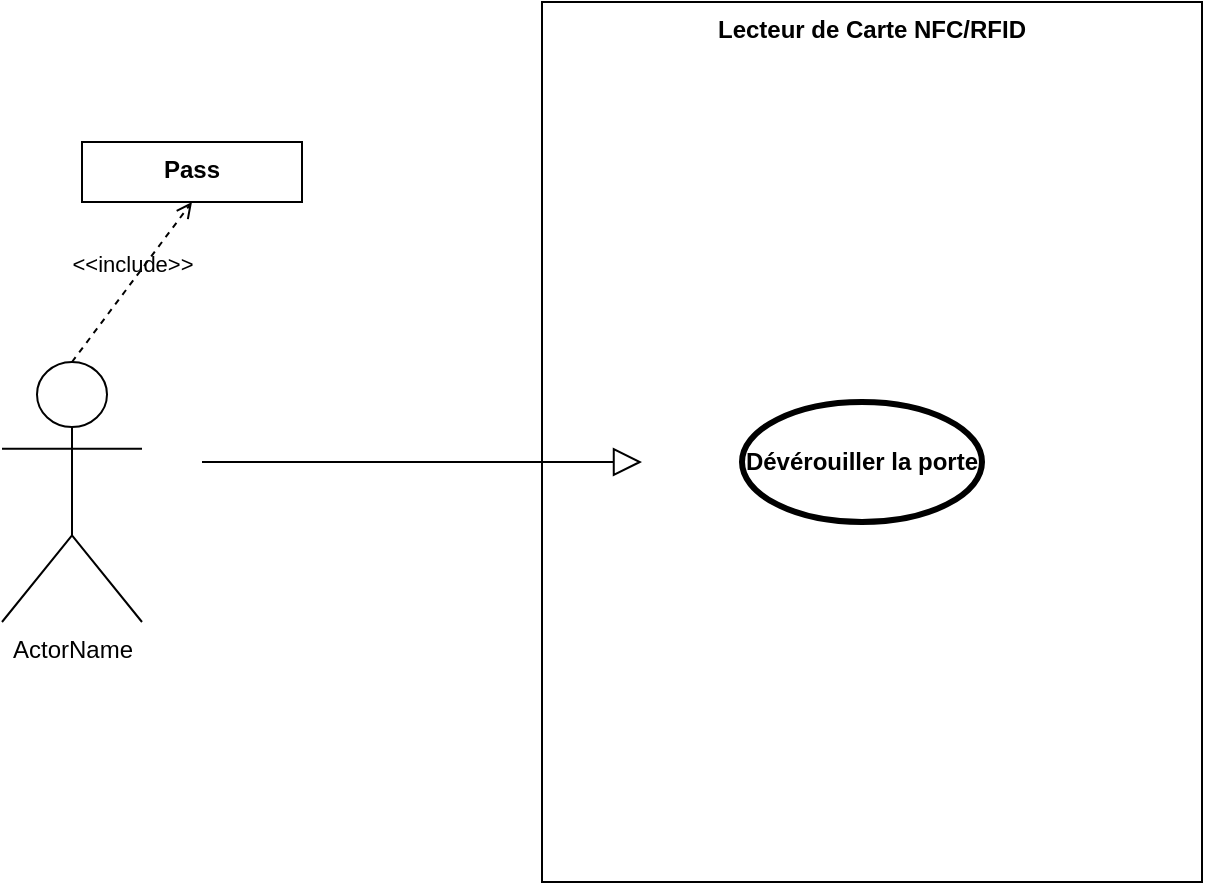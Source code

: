 <mxfile version="14.5.1" type="device"><diagram id="EJEaBxm6WMPjPGFHsnqC" name="Page-1"><mxGraphModel dx="1422" dy="832" grid="1" gridSize="10" guides="1" tooltips="1" connect="1" arrows="1" fold="1" page="1" pageScale="1" pageWidth="827" pageHeight="1169" math="0" shadow="0"><root><mxCell id="0"/><mxCell id="1" parent="0"/><mxCell id="vV7lB3zMnzWbslwnQIwY-1" value="ActorName" style="shape=umlActor;html=1;verticalLabelPosition=bottom;verticalAlign=top;align=center;" vertex="1" parent="1"><mxGeometry x="10" y="270" width="70" height="130" as="geometry"/></mxCell><mxCell id="vV7lB3zMnzWbslwnQIwY-2" value="Pass" style="shape=rect;html=1;verticalAlign=top;fontStyle=1;whiteSpace=wrap;align=center;" vertex="1" parent="1"><mxGeometry x="50" y="160" width="110" height="30" as="geometry"/></mxCell><mxCell id="vV7lB3zMnzWbslwnQIwY-3" value="&amp;lt;&amp;lt;include&amp;gt;&amp;gt;" style="edgeStyle=none;html=1;endArrow=open;verticalAlign=bottom;dashed=1;labelBackgroundColor=none;exitX=0.5;exitY=0;exitDx=0;exitDy=0;exitPerimeter=0;entryX=0.5;entryY=1;entryDx=0;entryDy=0;" edge="1" parent="1" source="vV7lB3zMnzWbslwnQIwY-1" target="vV7lB3zMnzWbslwnQIwY-2"><mxGeometry width="160" relative="1" as="geometry"><mxPoint x="500" y="430" as="sourcePoint"/><mxPoint x="660" y="430" as="targetPoint"/></mxGeometry></mxCell><mxCell id="vV7lB3zMnzWbslwnQIwY-6" value="Lecteur de Carte NFC/RFID" style="shape=rect;html=1;verticalAlign=top;fontStyle=1;whiteSpace=wrap;align=center;" vertex="1" parent="1"><mxGeometry x="280" y="90" width="330" height="440" as="geometry"/></mxCell><mxCell id="vV7lB3zMnzWbslwnQIwY-4" value="Dévérouiller la porte" style="shape=ellipse;html=1;strokeWidth=3;fontStyle=1;whiteSpace=wrap;align=center;perimeter=ellipsePerimeter;" vertex="1" parent="1"><mxGeometry x="380" y="290" width="120" height="60" as="geometry"/></mxCell><mxCell id="vV7lB3zMnzWbslwnQIwY-5" value="" style="edgeStyle=none;html=1;endArrow=block;endFill=0;endSize=12;verticalAlign=bottom;" edge="1" parent="1"><mxGeometry width="160" relative="1" as="geometry"><mxPoint x="110" y="320" as="sourcePoint"/><mxPoint x="330" y="320" as="targetPoint"/><Array as="points"><mxPoint x="210" y="320"/></Array></mxGeometry></mxCell></root></mxGraphModel></diagram></mxfile>